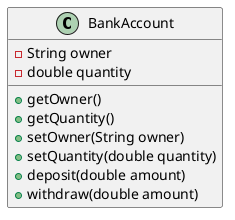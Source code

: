 @startuml
class BankAccount
{
  - String owner
  - double quantity
  + getOwner()
  + getQuantity()
  + setOwner(String owner)
  + setQuantity(double quantity)
  + deposit(double amount)
  + withdraw(double amount)
}
@enduml